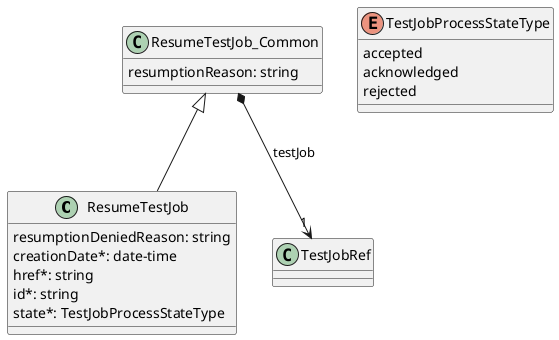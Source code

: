 @startuml resumeTestJobModel

class ResumeTestJob {

    resumptionDeniedReason: string
    creationDate*: date-time
    href*: string
    id*: string
    state*: TestJobProcessStateType
}
ResumeTestJob_Common <|-- ResumeTestJob



class ResumeTestJob_Common {

    resumptionReason: string
}

ResumeTestJob_Common *-->"1" TestJobRef : testJob

enum TestJobProcessStateType {

    accepted
    acknowledged
    rejected
}

@enduml